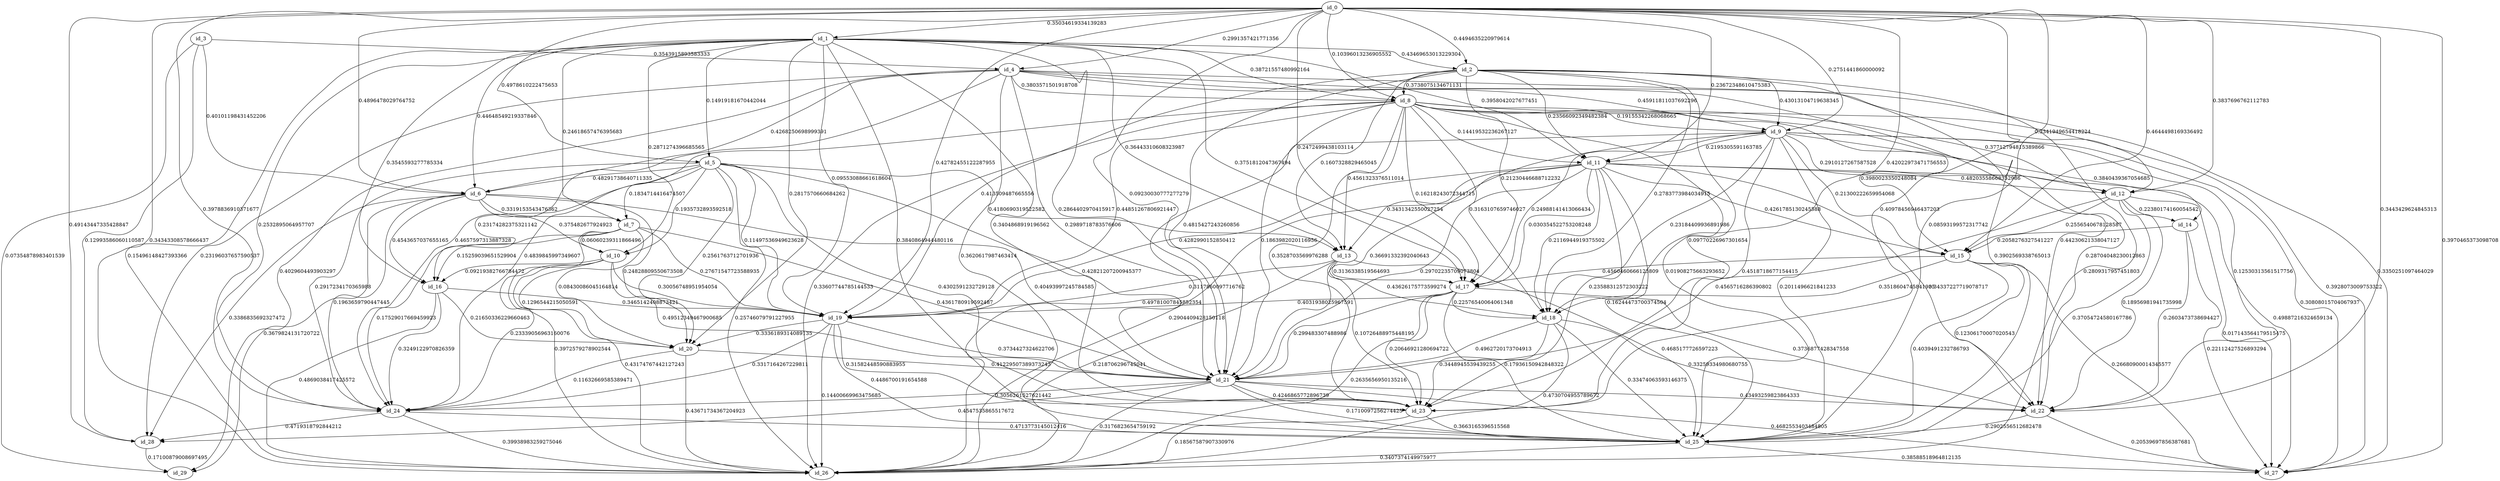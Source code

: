 digraph GR{
id_0[label=id_0];
id_1[label=id_1];
id_2[label=id_2];
id_3[label=id_3];
id_4[label=id_4];
id_5[label=id_5];
id_6[label=id_6];
id_7[label=id_7];
id_8[label=id_8];
id_9[label=id_9];
id_10[label=id_10];
id_11[label=id_11];
id_12[label=id_12];
id_13[label=id_13];
id_14[label=id_14];
id_15[label=id_15];
id_16[label=id_16];
id_17[label=id_17];
id_18[label=id_18];
id_19[label=id_19];
id_20[label=id_20];
id_21[label=id_21];
id_22[label=id_22];
id_23[label=id_23];
id_24[label=id_24];
id_25[label=id_25];
id_26[label=id_26];
id_27[label=id_27];
id_28[label=id_28];
id_29[label=id_29];
id_0->id_1[label=0.35034619334139283];
id_0->id_2[label=0.4494635220979614];
id_0->id_4[label=0.2991357421771356];
id_0->id_5[label=0.4978610222475653];
id_0->id_6[label=0.4896478029764752];
id_0->id_8[label=0.10396013236905552];
id_0->id_9[label=0.2751441860000092];
id_0->id_11[label=0.23672348610475383];
id_0->id_12[label=0.3837696762112783];
id_0->id_15[label=0.4644498169336492];
id_0->id_17[label=0.2472499438103114];
id_0->id_18[label=0.42022973471756553];
id_0->id_19[label=0.42782455122287955];
id_0->id_21[label=0.09230030777277279];
id_0->id_22[label=0.3443429624845313];
id_0->id_23[label=0.40978456946437203];
id_0->id_24[label=0.3978836910371677];
id_0->id_25[label=0.08593199572317742];
id_0->id_26[label=0.34343308578666437];
id_0->id_27[label=0.3970465373098708];
id_0->id_28[label=0.49143447335428847];
id_1->id_2[label=0.43469653013229304];
id_1->id_5[label=0.14919181670442044];
id_1->id_6[label=0.44648549219337846];
id_1->id_7[label=0.24618657476395683];
id_1->id_8[label=0.38721557480992164];
id_1->id_10[label=0.2871274396685565];
id_1->id_11[label=0.3958042027677451];
id_1->id_13[label=0.36443310608323987];
id_1->id_16[label=0.3545593277785334];
id_1->id_17[label=0.3751812047367494];
id_1->id_19[label=0.09553088661618604];
id_1->id_20[label=0.2817570660684262];
id_1->id_21[label=0.2864402970415917];
id_1->id_23[label=0.3404868919196562];
id_1->id_24[label=0.2532895064957707];
id_1->id_25[label=0.3840864944480116];
id_1->id_26[label=0.15496148427393366];
id_2->id_8[label=0.3738075134671131];
id_2->id_9[label=0.43013104719638345];
id_2->id_11[label=0.23566092349482384];
id_2->id_13[label=0.1607328829465045];
id_2->id_17[label=0.21230446688712232];
id_2->id_18[label=0.2783773984034915];
id_2->id_19[label=0.413509487665556];
id_2->id_21[label=0.4815427243260856];
id_2->id_23[label=0.09770226967301654];
id_2->id_25[label=0.3902569338765013];
id_2->id_26[label=0.2809317957451803];
id_3->id_4[label=0.3543915893583333];
id_3->id_6[label=0.40101198431452206];
id_3->id_28[label=0.12993586060110587];
id_3->id_29[label=0.07354878983401539];
id_4->id_6[label=0.4268250698999391];
id_4->id_8[label=0.3803571501918708];
id_4->id_9[label=0.45911811037692296];
id_4->id_12[label=0.3341949654418224];
id_4->id_21[label=0.2989718783576606];
id_4->id_22[label=0.44230621338047127];
id_4->id_24[label=0.4657597313887328];
id_4->id_25[label=0.3620617987463414];
id_4->id_27[label=0.3350251097464029];
id_4->id_28[label=0.23196037657590537];
id_4->id_29[label=0.4029604493903297];
id_5->id_6[label=0.48291738640711335];
id_5->id_7[label=0.1834714416474507];
id_5->id_10[label=0.1935732893592518];
id_5->id_13[label=0.4180690319522582];
id_5->id_16[label=0.23174282375321142];
id_5->id_19[label=0.11497536949623628];
id_5->id_20[label=0.2561763712701936];
id_5->id_21[label=0.42821207200945377];
id_5->id_23[label=0.4302591232729128];
id_5->id_24[label=0.2917234170365988];
id_5->id_26[label=0.25746079791227955];
id_6->id_7[label=0.3319153543476362];
id_6->id_10[label=0.375482677924923];
id_6->id_16[label=0.4543657037655165];
id_6->id_20[label=0.24828809550673508];
id_6->id_21[label=0.40493997245784585];
id_6->id_24[label=0.1963659790447445];
id_6->id_28[label=0.3386835692327472];
id_6->id_29[label=0.3679824131720722];
id_7->id_10[label=0.06060239311866496];
id_7->id_16[label=0.15259039651529904];
id_7->id_19[label=0.27671547723588935];
id_7->id_20[label=0.08430086045164814];
id_7->id_21[label=0.4361780919592487];
id_7->id_24[label=0.17529017669459923];
id_7->id_26[label=0.3972579278902544];
id_8->id_9[label=0.19155342268068665];
id_8->id_11[label=0.14419532236267127];
id_8->id_12[label=0.37712794815389866];
id_8->id_13[label=0.4561323376511014];
id_8->id_15[label=0.3980023350248084];
id_8->id_17[label=0.16218243072344715];
id_8->id_18[label=0.3163107659746027];
id_8->id_19[label=0.44851267806921447];
id_8->id_21[label=0.1863982020116956];
id_8->id_22[label=0.28704048230012863];
id_8->id_23[label=0.3528703569976288];
id_8->id_24[label=0.4839845997349607];
id_8->id_25[label=0.01908275663293652];
id_8->id_26[label=0.33607744785144533];
id_8->id_27[label=0.3928073009753322];
id_9->id_11[label=0.2195305591163785];
id_9->id_12[label=0.2910127267587528];
id_9->id_14[label=0.3840439367054685];
id_9->id_15[label=0.21300222659954068];
id_9->id_17[label=0.24988141413066434];
id_9->id_18[label=0.23184409936891986];
id_9->id_21[label=0.36691332392040643];
id_9->id_22[label=0.12530313561517756];
id_9->id_23[label=0.4518718677154415];
id_9->id_25[label=0.2011496621841233];
id_9->id_26[label=0.49781007845852354];
id_9->id_27[label=0.30808015704067937];
id_10->id_16[label=0.09219382766784472];
id_10->id_19[label=0.30056748951954054];
id_10->id_20[label=0.1296544215050591];
id_10->id_21[label=0.49512349467900685];
id_10->id_24[label=0.23339056963160076];
id_10->id_26[label=0.43174767442127243];
id_11->id_12[label=0.48203558668352986];
id_11->id_13[label=0.3431342550027254];
id_11->id_15[label=0.4261785130245588];
id_11->id_17[label=0.030354522753208248];
id_11->id_18[label=0.2116944919375502];
id_11->id_19[label=0.4282990152850412];
id_11->id_21[label=0.29702235709073804];
id_11->id_22[label=0.34337227719078717];
id_11->id_23[label=0.23588312572303222];
id_11->id_25[label=0.16244473700374504];
id_11->id_26[label=0.2904409428150118];
id_11->id_27[label=0.49887216324659134];
id_12->id_14[label=0.22380174160054542];
id_12->id_15[label=0.2556540678128587];
id_12->id_21[label=0.4565716286390802];
id_12->id_22[label=0.18956981941735998];
id_12->id_25[label=0.37054724580167786];
id_12->id_27[label=0.017143564179515475];
id_13->id_17[label=0.3136338519564693];
id_13->id_18[label=0.43626175773599274];
id_13->id_19[label=0.3117860097716762];
id_13->id_23[label=0.10726488975448195];
id_13->id_25[label=0.4685177726597223];
id_13->id_26[label=0.218706296745041];
id_14->id_15[label=0.2058276327541227];
id_14->id_22[label=0.2603473738694427];
id_14->id_27[label=0.22112427526893294];
id_15->id_17[label=0.4560460666123809];
id_15->id_18[label=0.3518604745841935];
id_15->id_22[label=0.12306170007020543];
id_15->id_25[label=0.4039491232786793];
id_15->id_27[label=0.26680900014345577];
id_16->id_19[label=0.3465142408873421];
id_16->id_20[label=0.21650336229660463];
id_16->id_24[label=0.3249122970826359];
id_16->id_26[label=0.4869038417425572];
id_17->id_18[label=0.22576540064061348];
id_17->id_19[label=0.4031938025967591];
id_17->id_21[label=0.299483307488986];
id_17->id_22[label=0.3736877428347558];
id_17->id_23[label=0.20646921280694722];
id_17->id_25[label=0.17936150942848322];
id_17->id_26[label=0.2635656950135216];
id_18->id_21[label=0.4962720173704913];
id_18->id_22[label=0.33259334980680755];
id_18->id_23[label=0.3448945539439255];
id_18->id_25[label=0.33474063593146375];
id_18->id_26[label=0.4730704955789672];
id_19->id_20[label=0.3336189314089135];
id_19->id_21[label=0.3734427324622706];
id_19->id_23[label=0.31582448590883955];
id_19->id_24[label=0.3317164267229811];
id_19->id_25[label=0.4486700191654588];
id_19->id_26[label=0.14400669963475685];
id_20->id_21[label=0.41229507389373243];
id_20->id_24[label=0.11632669585389471];
id_20->id_26[label=0.43671734367204923];
id_21->id_22[label=0.43493259823864333];
id_21->id_23[label=0.4246865772896739];
id_21->id_24[label=0.3056261527621442];
id_21->id_25[label=0.1710097256274425];
id_21->id_26[label=0.3176823654759192];
id_21->id_27[label=0.4682553403484805];
id_21->id_28[label=0.4547535865517672];
id_22->id_25[label=0.2902556512682478];
id_22->id_27[label=0.20539697856387681];
id_23->id_25[label=0.3663165396515568];
id_23->id_26[label=0.18567587907330976];
id_24->id_25[label=0.4713773145012416];
id_24->id_26[label=0.39938983259275046];
id_24->id_28[label=0.4719318792844212];
id_25->id_26[label=0.3407374149975977];
id_25->id_27[label=0.38588518964812135];
id_28->id_29[label=0.17100879008697495];
}